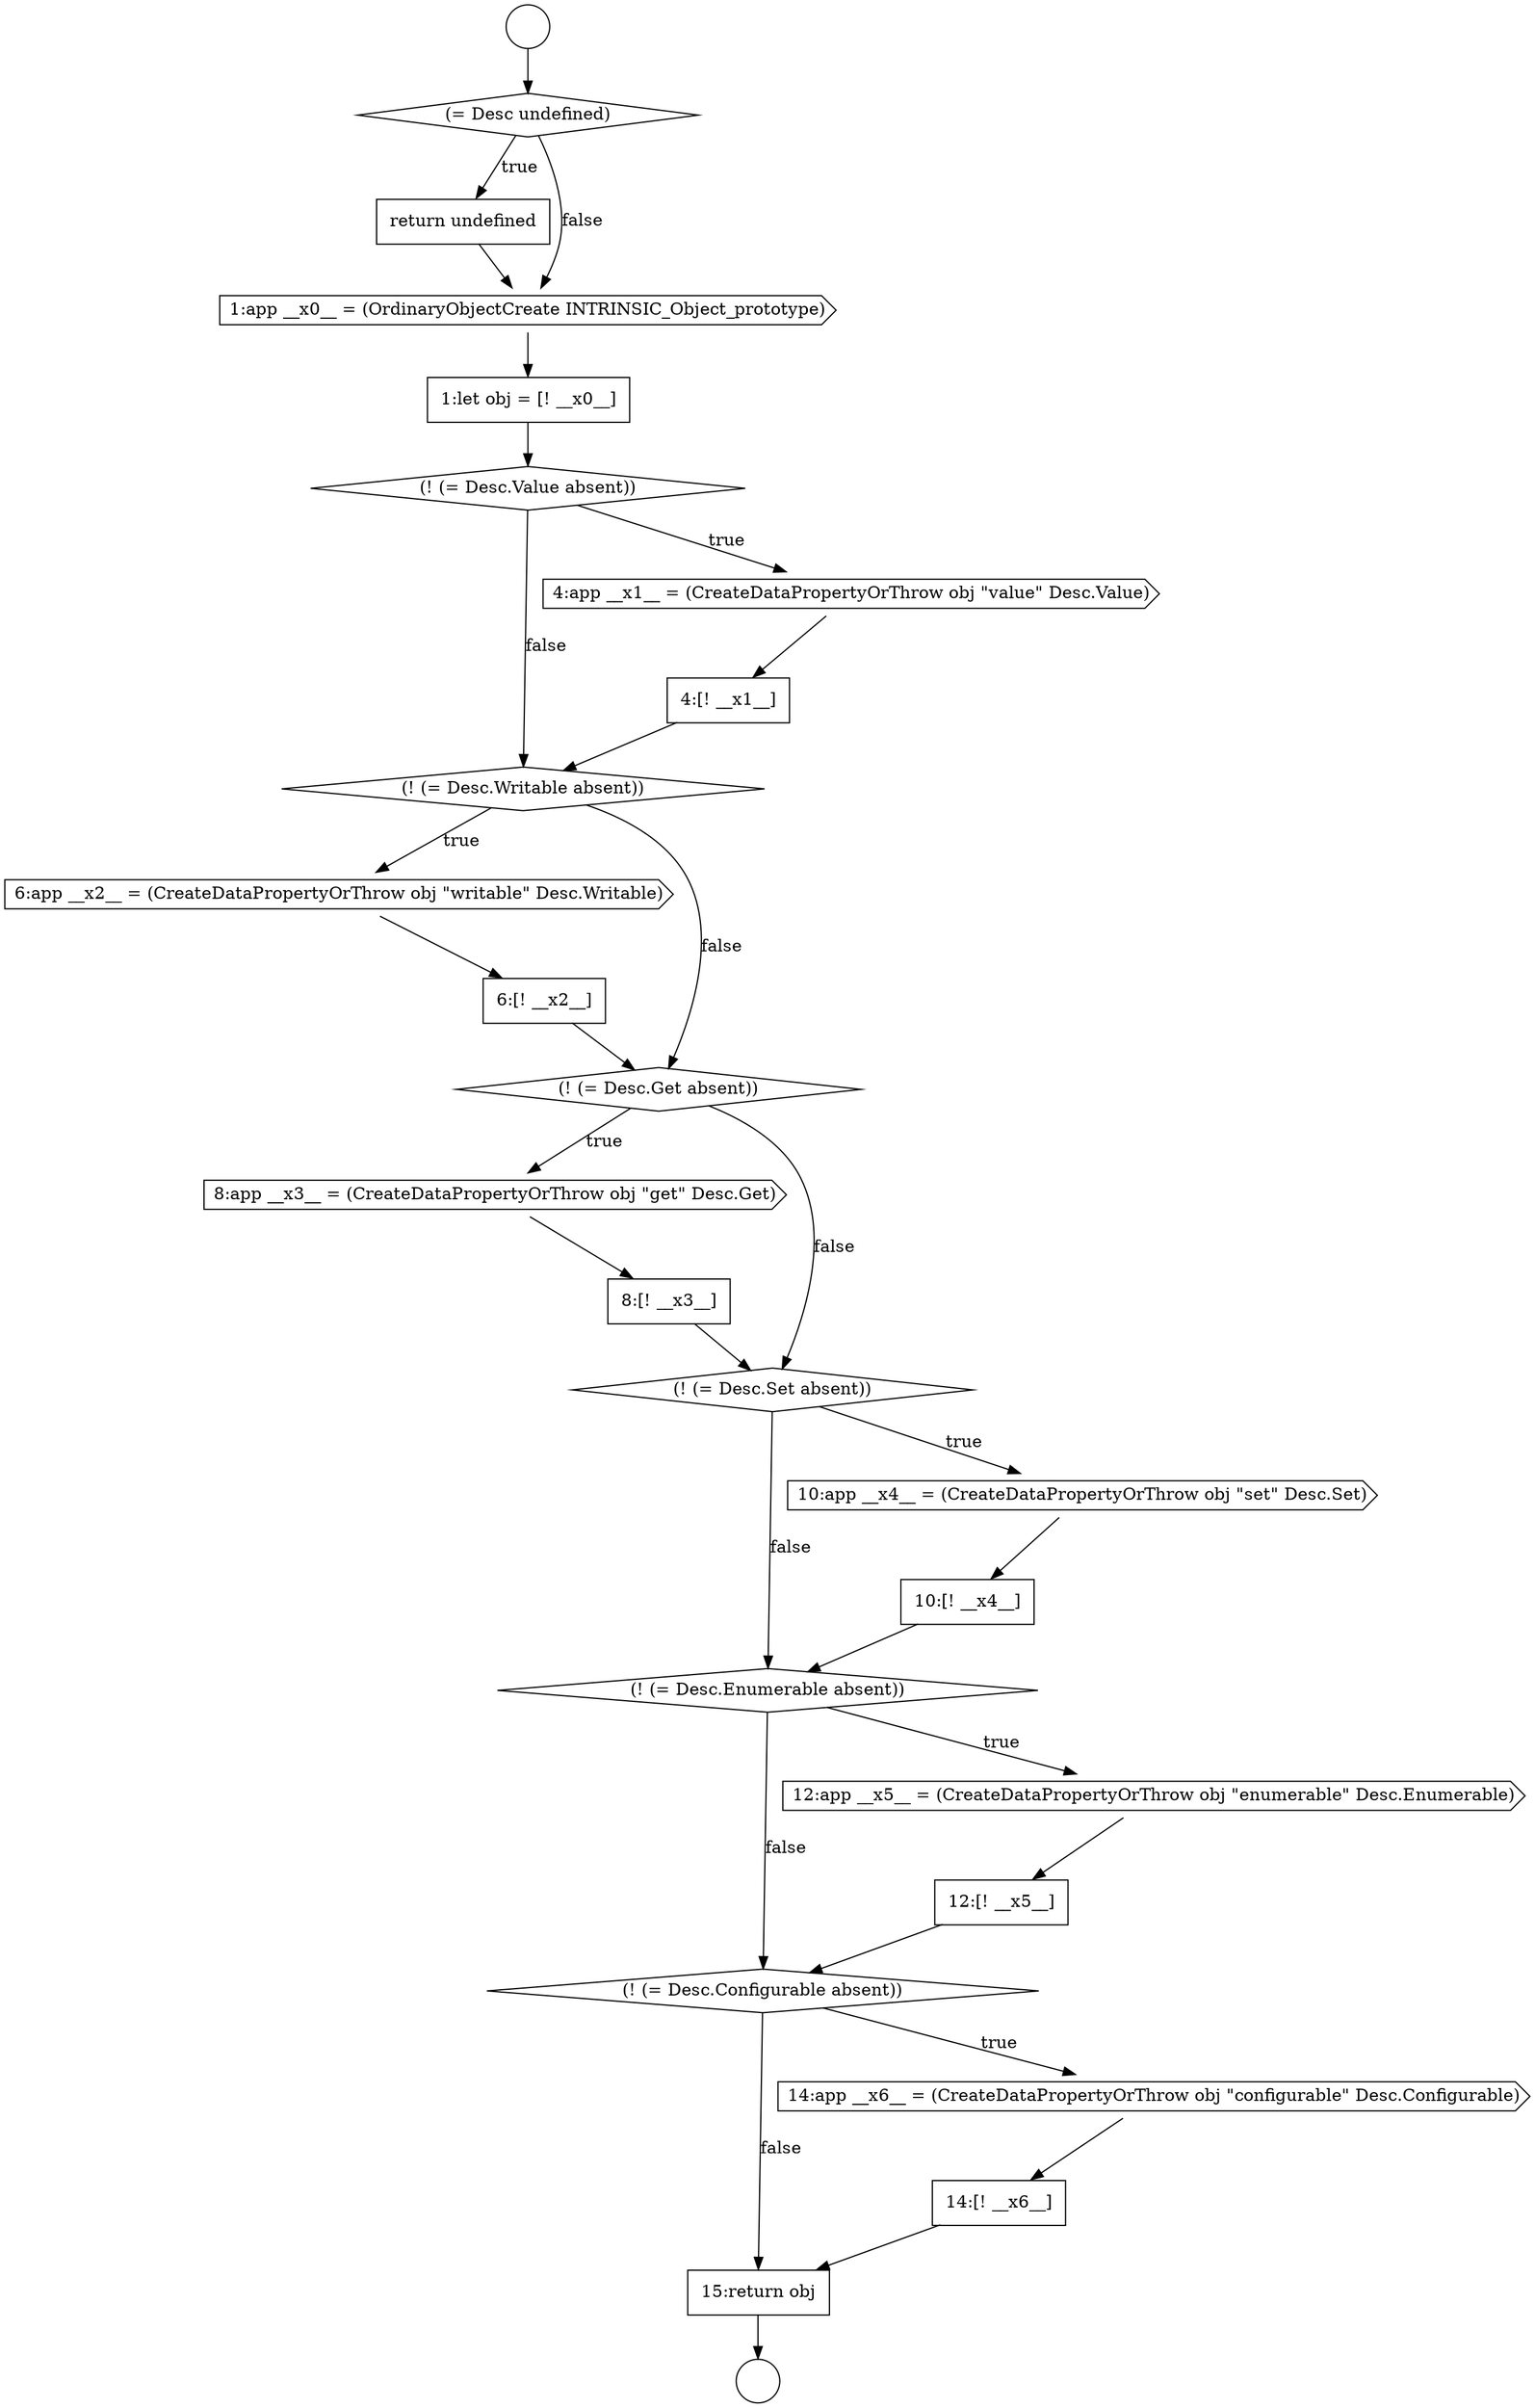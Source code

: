 digraph {
  node0 [shape=circle label=" " color="black" fillcolor="white" style=filled]
  node5 [shape=none, margin=0, label=<<font color="black">
    <table border="0" cellborder="1" cellspacing="0" cellpadding="10">
      <tr><td align="left">1:let obj = [! __x0__]</td></tr>
    </table>
  </font>> color="black" fillcolor="white" style=filled]
  node10 [shape=cds, label=<<font color="black">6:app __x2__ = (CreateDataPropertyOrThrow obj &quot;writable&quot; Desc.Writable)</font>> color="black" fillcolor="white" style=filled]
  node24 [shape=none, margin=0, label=<<font color="black">
    <table border="0" cellborder="1" cellspacing="0" cellpadding="10">
      <tr><td align="left">15:return obj</td></tr>
    </table>
  </font>> color="black" fillcolor="white" style=filled]
  node14 [shape=none, margin=0, label=<<font color="black">
    <table border="0" cellborder="1" cellspacing="0" cellpadding="10">
      <tr><td align="left">8:[! __x3__]</td></tr>
    </table>
  </font>> color="black" fillcolor="white" style=filled]
  node20 [shape=none, margin=0, label=<<font color="black">
    <table border="0" cellborder="1" cellspacing="0" cellpadding="10">
      <tr><td align="left">12:[! __x5__]</td></tr>
    </table>
  </font>> color="black" fillcolor="white" style=filled]
  node1 [shape=circle label=" " color="black" fillcolor="white" style=filled]
  node6 [shape=diamond, label=<<font color="black">(! (= Desc.Value absent))</font>> color="black" fillcolor="white" style=filled]
  node21 [shape=diamond, label=<<font color="black">(! (= Desc.Configurable absent))</font>> color="black" fillcolor="white" style=filled]
  node9 [shape=diamond, label=<<font color="black">(! (= Desc.Writable absent))</font>> color="black" fillcolor="white" style=filled]
  node13 [shape=cds, label=<<font color="black">8:app __x3__ = (CreateDataPropertyOrThrow obj &quot;get&quot; Desc.Get)</font>> color="black" fillcolor="white" style=filled]
  node2 [shape=diamond, label=<<font color="black">(= Desc undefined)</font>> color="black" fillcolor="white" style=filled]
  node17 [shape=none, margin=0, label=<<font color="black">
    <table border="0" cellborder="1" cellspacing="0" cellpadding="10">
      <tr><td align="left">10:[! __x4__]</td></tr>
    </table>
  </font>> color="black" fillcolor="white" style=filled]
  node22 [shape=cds, label=<<font color="black">14:app __x6__ = (CreateDataPropertyOrThrow obj &quot;configurable&quot; Desc.Configurable)</font>> color="black" fillcolor="white" style=filled]
  node12 [shape=diamond, label=<<font color="black">(! (= Desc.Get absent))</font>> color="black" fillcolor="white" style=filled]
  node7 [shape=cds, label=<<font color="black">4:app __x1__ = (CreateDataPropertyOrThrow obj &quot;value&quot; Desc.Value)</font>> color="black" fillcolor="white" style=filled]
  node3 [shape=none, margin=0, label=<<font color="black">
    <table border="0" cellborder="1" cellspacing="0" cellpadding="10">
      <tr><td align="left">return undefined</td></tr>
    </table>
  </font>> color="black" fillcolor="white" style=filled]
  node18 [shape=diamond, label=<<font color="black">(! (= Desc.Enumerable absent))</font>> color="black" fillcolor="white" style=filled]
  node16 [shape=cds, label=<<font color="black">10:app __x4__ = (CreateDataPropertyOrThrow obj &quot;set&quot; Desc.Set)</font>> color="black" fillcolor="white" style=filled]
  node11 [shape=none, margin=0, label=<<font color="black">
    <table border="0" cellborder="1" cellspacing="0" cellpadding="10">
      <tr><td align="left">6:[! __x2__]</td></tr>
    </table>
  </font>> color="black" fillcolor="white" style=filled]
  node23 [shape=none, margin=0, label=<<font color="black">
    <table border="0" cellborder="1" cellspacing="0" cellpadding="10">
      <tr><td align="left">14:[! __x6__]</td></tr>
    </table>
  </font>> color="black" fillcolor="white" style=filled]
  node8 [shape=none, margin=0, label=<<font color="black">
    <table border="0" cellborder="1" cellspacing="0" cellpadding="10">
      <tr><td align="left">4:[! __x1__]</td></tr>
    </table>
  </font>> color="black" fillcolor="white" style=filled]
  node19 [shape=cds, label=<<font color="black">12:app __x5__ = (CreateDataPropertyOrThrow obj &quot;enumerable&quot; Desc.Enumerable)</font>> color="black" fillcolor="white" style=filled]
  node4 [shape=cds, label=<<font color="black">1:app __x0__ = (OrdinaryObjectCreate INTRINSIC_Object_prototype)</font>> color="black" fillcolor="white" style=filled]
  node15 [shape=diamond, label=<<font color="black">(! (= Desc.Set absent))</font>> color="black" fillcolor="white" style=filled]
  node7 -> node8 [ color="black"]
  node9 -> node10 [label=<<font color="black">true</font>> color="black"]
  node9 -> node12 [label=<<font color="black">false</font>> color="black"]
  node11 -> node12 [ color="black"]
  node6 -> node7 [label=<<font color="black">true</font>> color="black"]
  node6 -> node9 [label=<<font color="black">false</font>> color="black"]
  node0 -> node2 [ color="black"]
  node12 -> node13 [label=<<font color="black">true</font>> color="black"]
  node12 -> node15 [label=<<font color="black">false</font>> color="black"]
  node24 -> node1 [ color="black"]
  node21 -> node22 [label=<<font color="black">true</font>> color="black"]
  node21 -> node24 [label=<<font color="black">false</font>> color="black"]
  node10 -> node11 [ color="black"]
  node4 -> node5 [ color="black"]
  node8 -> node9 [ color="black"]
  node16 -> node17 [ color="black"]
  node5 -> node6 [ color="black"]
  node3 -> node4 [ color="black"]
  node19 -> node20 [ color="black"]
  node13 -> node14 [ color="black"]
  node2 -> node3 [label=<<font color="black">true</font>> color="black"]
  node2 -> node4 [label=<<font color="black">false</font>> color="black"]
  node22 -> node23 [ color="black"]
  node23 -> node24 [ color="black"]
  node14 -> node15 [ color="black"]
  node20 -> node21 [ color="black"]
  node15 -> node16 [label=<<font color="black">true</font>> color="black"]
  node15 -> node18 [label=<<font color="black">false</font>> color="black"]
  node18 -> node19 [label=<<font color="black">true</font>> color="black"]
  node18 -> node21 [label=<<font color="black">false</font>> color="black"]
  node17 -> node18 [ color="black"]
}
